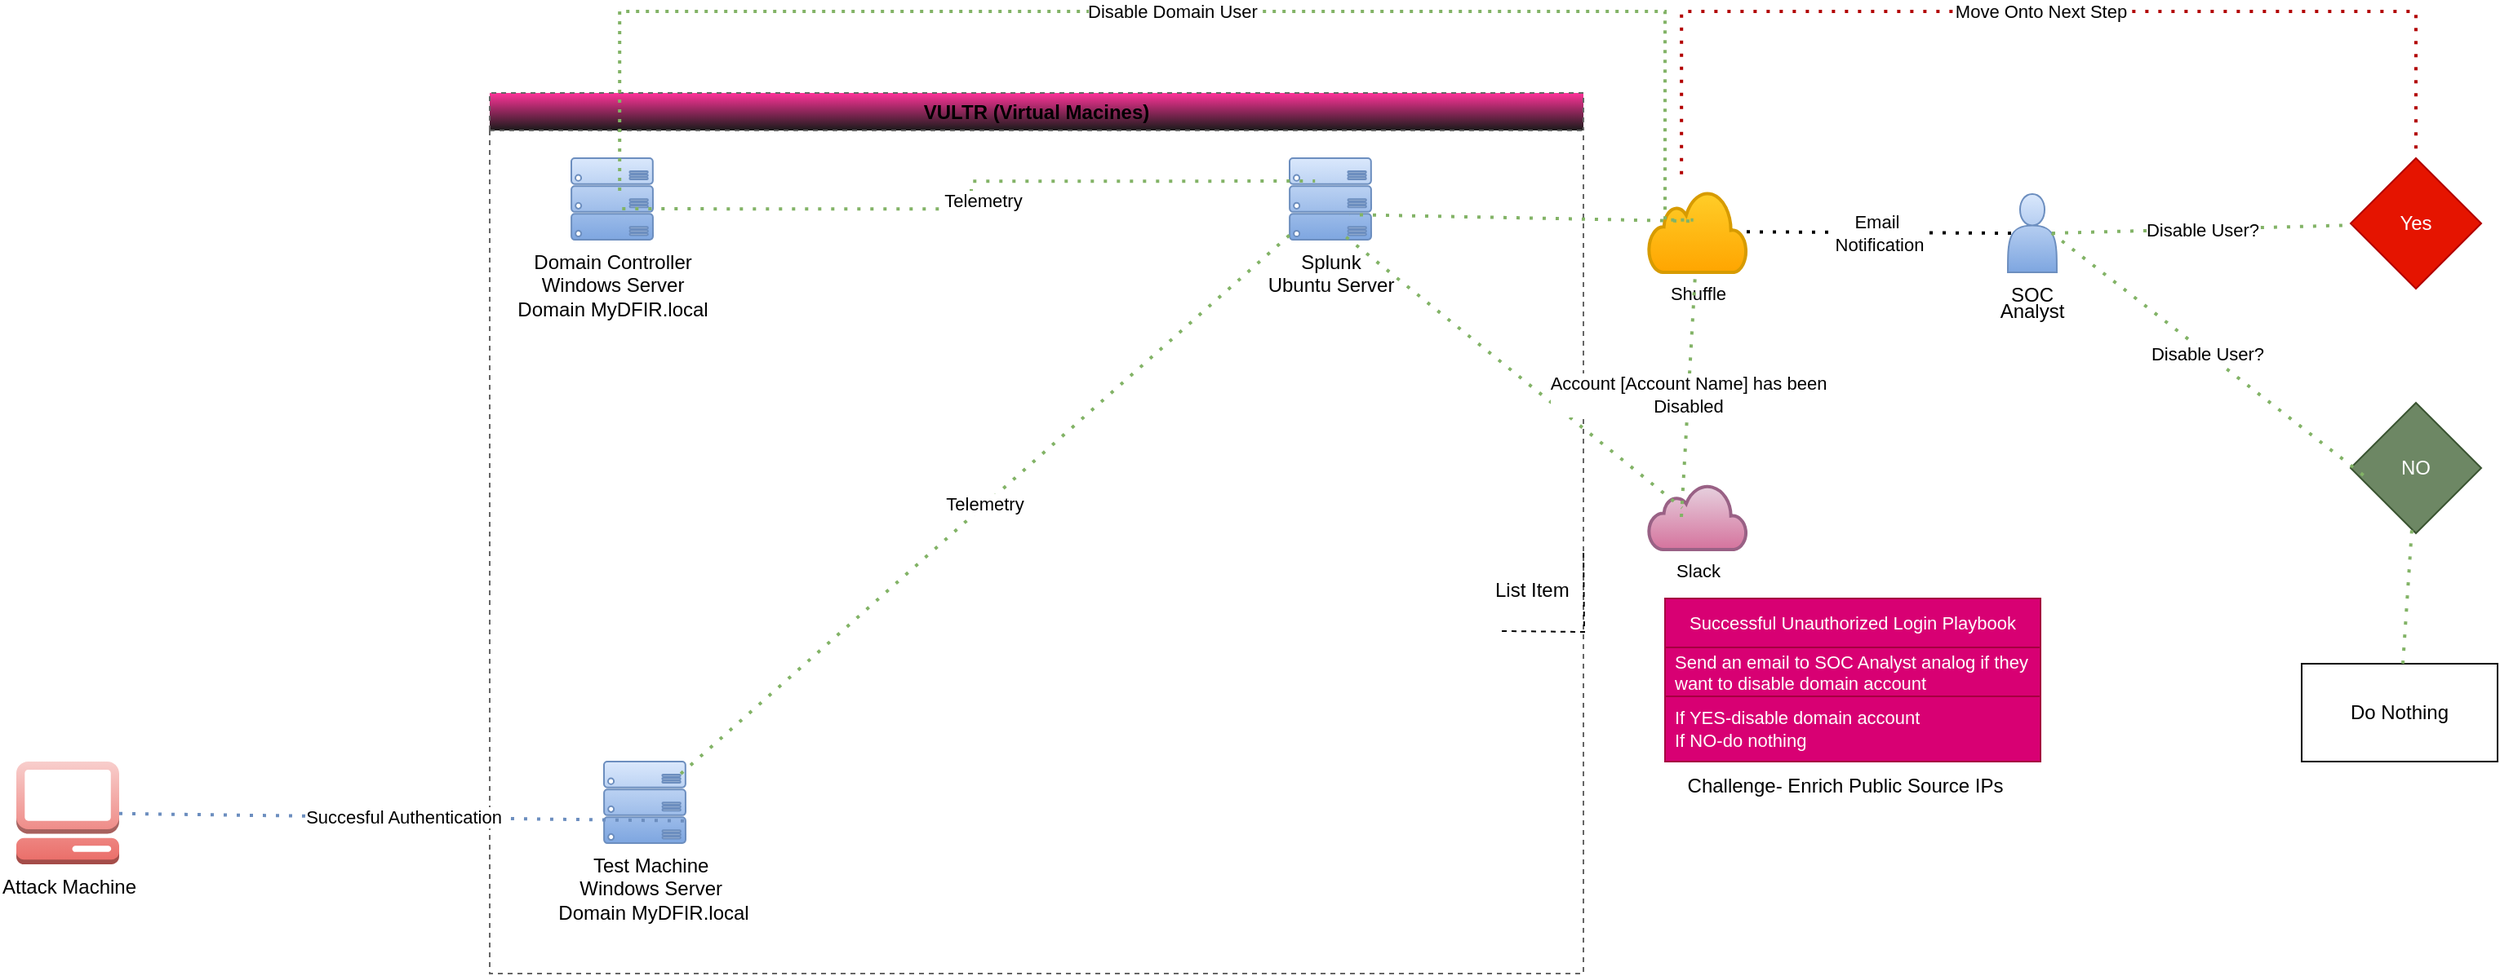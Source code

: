 <mxfile version="26.2.15" pages="2">
  <diagram name="Page-1" id="syCoAEvAul0dMTxMKadW">
    <mxGraphModel dx="2580" dy="2588" grid="0" gridSize="10" guides="1" tooltips="1" connect="1" arrows="1" fold="1" page="1" pageScale="1" pageWidth="850" pageHeight="1100" math="0" shadow="0">
      <root>
        <mxCell id="0" />
        <mxCell id="1" parent="0" />
        <mxCell id="TBYeUWe64WOZgzRcPuD7-7" value="Attack Machine&lt;div&gt;&lt;br&gt;&lt;/div&gt;" style="outlineConnect=0;dashed=0;verticalLabelPosition=bottom;verticalAlign=top;align=center;html=1;shape=mxgraph.aws3.management_console;rounded=0;labelBackgroundColor=none;fillColor=#f8cecc;gradientColor=#ea6b66;strokeColor=#b85450;" parent="1" vertex="1">
          <mxGeometry x="-310" y="430" width="63" height="63" as="geometry" />
        </mxCell>
        <mxCell id="feDQqr2N-nm7LxGxzfz5-1" value="VULTR (Virtual Macines)" style="swimlane;whiteSpace=wrap;html=1;labelBackgroundColor=none;fillColor=#FF3399;gradientColor=#1A1A1A;strokeColor=#666666;dashed=1;" parent="1" vertex="1">
          <mxGeometry x="-20" y="20" width="670" height="540" as="geometry" />
        </mxCell>
        <mxCell id="TBYeUWe64WOZgzRcPuD7-4" value="" style="verticalLabelPosition=bottom;html=1;verticalAlign=top;align=center;strokeColor=#6c8ebf;shape=mxgraph.azure.server_rack;direction=east;rounded=0;labelBackgroundColor=none;fillColor=#dae8fc;gradientColor=#7ea6e0;" parent="feDQqr2N-nm7LxGxzfz5-1" vertex="1">
          <mxGeometry x="70" y="410" width="50" height="50" as="geometry" />
        </mxCell>
        <mxCell id="TBYeUWe64WOZgzRcPuD7-3" value="Splunk&lt;div&gt;Ubuntu Server&lt;/div&gt;&lt;p&gt;&lt;br&gt;&lt;/p&gt;" style="verticalLabelPosition=bottom;html=1;verticalAlign=top;align=center;shape=mxgraph.azure.server_rack;rounded=0;labelBackgroundColor=none;fillColor=#dae8fc;gradientColor=#7ea6e0;strokeColor=#6c8ebf;" parent="feDQqr2N-nm7LxGxzfz5-1" vertex="1">
          <mxGeometry x="490" y="40" width="50" height="50" as="geometry" />
        </mxCell>
        <mxCell id="feDQqr2N-nm7LxGxzfz5-86" value="Telemetry" style="endArrow=none;dashed=1;html=1;dashPattern=1 3;strokeWidth=2;rounded=0;exitX=0.941;exitY=0.15;exitDx=0;exitDy=0;exitPerimeter=0;fillColor=#d5e8d4;gradientColor=#97d077;strokeColor=#82b366;" parent="feDQqr2N-nm7LxGxzfz5-1" source="TBYeUWe64WOZgzRcPuD7-4" target="TBYeUWe64WOZgzRcPuD7-3" edge="1">
          <mxGeometry width="50" height="50" relative="1" as="geometry">
            <mxPoint x="460" y="310" as="sourcePoint" />
            <mxPoint x="510" y="260" as="targetPoint" />
          </mxGeometry>
        </mxCell>
        <mxCell id="TBYeUWe64WOZgzRcPuD7-5" value="Domain Controller&lt;div&gt;Windows Server&lt;/div&gt;&lt;div&gt;Domain MyDFIR.local&lt;/div&gt;" style="verticalLabelPosition=bottom;html=1;verticalAlign=top;align=center;strokeColor=#6c8ebf;shape=mxgraph.azure.server_rack;rounded=0;labelBackgroundColor=none;fillColor=#dae8fc;gradientColor=#7ea6e0;" parent="feDQqr2N-nm7LxGxzfz5-1" vertex="1">
          <mxGeometry x="50" y="40" width="50" height="50" as="geometry" />
        </mxCell>
        <mxCell id="feDQqr2N-nm7LxGxzfz5-65" value="" style="endArrow=none;dashed=1;html=1;dashPattern=1 3;strokeWidth=2;rounded=0;edgeStyle=orthogonalEdgeStyle;exitX=0.623;exitY=0.621;exitDx=0;exitDy=0;exitPerimeter=0;fillColor=#d5e8d4;gradientColor=#97d077;strokeColor=#82b366;entryX=0.312;entryY=0.281;entryDx=0;entryDy=0;entryPerimeter=0;" parent="feDQqr2N-nm7LxGxzfz5-1" source="TBYeUWe64WOZgzRcPuD7-5" target="TBYeUWe64WOZgzRcPuD7-3" edge="1">
          <mxGeometry width="50" height="50" relative="1" as="geometry">
            <mxPoint x="440" y="330" as="sourcePoint" />
            <mxPoint x="490" y="280" as="targetPoint" />
          </mxGeometry>
        </mxCell>
        <mxCell id="feDQqr2N-nm7LxGxzfz5-66" value="Telemetry" style="edgeLabel;html=1;align=center;verticalAlign=middle;resizable=0;points=[];" parent="feDQqr2N-nm7LxGxzfz5-65" vertex="1" connectable="0">
          <mxGeometry x="-0.005" y="-7" relative="1" as="geometry">
            <mxPoint as="offset" />
          </mxGeometry>
        </mxCell>
        <mxCell id="TBYeUWe64WOZgzRcPuD7-6" value="Test Machine&amp;nbsp;&lt;div&gt;Windows Server&amp;nbsp;&lt;/div&gt;&lt;div&gt;Domain MyDFIR.local&lt;/div&gt;&lt;div&gt;&lt;br&gt;&lt;/div&gt;" style="text;html=1;align=center;verticalAlign=middle;resizable=0;points=[];autosize=1;strokeColor=none;fillColor=none;rounded=0;labelBackgroundColor=none;" parent="1" vertex="1">
          <mxGeometry x="10" y="480" width="140" height="70" as="geometry" />
        </mxCell>
        <mxCell id="feDQqr2N-nm7LxGxzfz5-29" value="Slack" style="html=1;verticalLabelPosition=bottom;align=center;labelBackgroundColor=none;verticalAlign=top;strokeWidth=2;shadow=0;dashed=0;shape=mxgraph.ios7.icons.cloud;fontFamily=Helvetica;fontSize=11;fillColor=#e6d0de;gradientColor=#d5739d;strokeColor=#996185;" parent="1" vertex="1">
          <mxGeometry x="690" y="260" width="60" height="40" as="geometry" />
        </mxCell>
        <mxCell id="feDQqr2N-nm7LxGxzfz5-34" value="Shuffle&lt;div&gt;&lt;br&gt;&lt;/div&gt;" style="html=1;verticalLabelPosition=bottom;align=center;labelBackgroundColor=none;verticalAlign=top;strokeWidth=2;shadow=0;dashed=0;shape=mxgraph.ios7.icons.cloud;fontFamily=Helvetica;fontSize=11;fillColor=#ffcd28;gradientColor=#ffa500;strokeColor=#d79b00;" parent="1" vertex="1">
          <mxGeometry x="690" y="80" width="60" height="50" as="geometry" />
        </mxCell>
        <mxCell id="feDQqr2N-nm7LxGxzfz5-39" value="Successful Unauthorized Login Playbook" style="swimlane;fontStyle=0;childLayout=stackLayout;horizontal=1;startSize=30;horizontalStack=0;resizeParent=1;resizeParentMax=0;resizeLast=0;collapsible=1;marginBottom=0;whiteSpace=wrap;html=1;fontFamily=Helvetica;fontSize=11;labelBackgroundColor=none;fillColor=#d80073;strokeColor=#A50040;fontColor=#ffffff;" parent="1" vertex="1">
          <mxGeometry x="700" y="330" width="230" height="100" as="geometry">
            <mxRectangle x="642" y="311" width="210" height="30" as="alternateBounds" />
          </mxGeometry>
        </mxCell>
        <mxCell id="feDQqr2N-nm7LxGxzfz5-40" value="Send an email to SOC Analyst analog if they want to disable domain account&lt;div&gt;If YES-disable domain account&lt;/div&gt;&lt;div&gt;If NO- do nothing&lt;/div&gt;" style="text;strokeColor=#A50040;fillColor=#d80073;align=left;verticalAlign=middle;spacingLeft=4;spacingRight=4;overflow=hidden;points=[[0,0.5],[1,0.5]];portConstraint=eastwest;rotatable=0;whiteSpace=wrap;html=1;fontFamily=Helvetica;fontSize=11;labelBackgroundColor=none;fontColor=#ffffff;" parent="feDQqr2N-nm7LxGxzfz5-39" vertex="1">
          <mxGeometry y="30" width="230" height="30" as="geometry" />
        </mxCell>
        <mxCell id="feDQqr2N-nm7LxGxzfz5-41" value="If YES-disable domain account&lt;div&gt;If NO-do nothing&lt;/div&gt;" style="text;strokeColor=#A50040;fillColor=#d80073;align=left;verticalAlign=middle;spacingLeft=4;spacingRight=4;overflow=hidden;points=[[0,0.5],[1,0.5]];portConstraint=eastwest;rotatable=0;whiteSpace=wrap;html=1;fontFamily=Helvetica;fontSize=11;labelBackgroundColor=none;fontColor=#ffffff;" parent="feDQqr2N-nm7LxGxzfz5-39" vertex="1">
          <mxGeometry y="60" width="230" height="40" as="geometry" />
        </mxCell>
        <mxCell id="feDQqr2N-nm7LxGxzfz5-52" value="SOC&lt;div style=&quot;line-height: 60%;&quot;&gt;Analyst&lt;/div&gt;" style="shape=actor;whiteSpace=wrap;html=1;labelPosition=center;verticalLabelPosition=bottom;align=center;verticalAlign=top;fillColor=#dae8fc;gradientColor=#7ea6e0;strokeColor=#6c8ebf;" parent="1" vertex="1">
          <mxGeometry x="910" y="82" width="30" height="48" as="geometry" />
        </mxCell>
        <mxCell id="feDQqr2N-nm7LxGxzfz5-87" value="" style="endArrow=none;dashed=1;html=1;dashPattern=1 3;strokeWidth=2;rounded=0;exitX=0.693;exitY=0.967;exitDx=0;exitDy=0;exitPerimeter=0;fillColor=#d5e8d4;gradientColor=#97d077;strokeColor=#82b366;entryX=0.34;entryY=0.361;entryDx=0;entryDy=0;entryPerimeter=0;" parent="1" source="TBYeUWe64WOZgzRcPuD7-3" target="feDQqr2N-nm7LxGxzfz5-29" edge="1">
          <mxGeometry width="50" height="50" relative="1" as="geometry">
            <mxPoint x="440" y="330" as="sourcePoint" />
            <mxPoint x="490" y="280" as="targetPoint" />
          </mxGeometry>
        </mxCell>
        <mxCell id="feDQqr2N-nm7LxGxzfz5-89" value="" style="endArrow=none;dashed=1;html=1;dashPattern=1 3;strokeWidth=2;rounded=0;entryX=0.739;entryY=0.692;entryDx=0;entryDy=0;entryPerimeter=0;fillColor=#d5e8d4;strokeColor=#82b366;gradientColor=#97d077;exitX=0.416;exitY=0.372;exitDx=0;exitDy=0;exitPerimeter=0;" parent="1" source="feDQqr2N-nm7LxGxzfz5-34" target="TBYeUWe64WOZgzRcPuD7-3" edge="1">
          <mxGeometry width="50" height="50" relative="1" as="geometry">
            <mxPoint x="440" y="330" as="sourcePoint" />
            <mxPoint x="490" y="280" as="targetPoint" />
          </mxGeometry>
        </mxCell>
        <mxCell id="feDQqr2N-nm7LxGxzfz5-90" value="Yes" style="rhombus;whiteSpace=wrap;html=1;fillColor=#e51400;fontColor=#ffffff;strokeColor=#B20000;" parent="1" vertex="1">
          <mxGeometry x="1120" y="60" width="80" height="80" as="geometry" />
        </mxCell>
        <mxCell id="feDQqr2N-nm7LxGxzfz5-91" value="Disable User?" style="endArrow=none;dashed=1;html=1;dashPattern=1 3;strokeWidth=2;rounded=0;exitX=0.9;exitY=0.5;exitDx=0;exitDy=0;exitPerimeter=0;fillColor=#d5e8d4;gradientColor=#97d077;strokeColor=#82b366;" parent="1" source="feDQqr2N-nm7LxGxzfz5-52" target="feDQqr2N-nm7LxGxzfz5-90" edge="1">
          <mxGeometry width="50" height="50" relative="1" as="geometry">
            <mxPoint x="740" y="350" as="sourcePoint" />
            <mxPoint x="790" y="300" as="targetPoint" />
          </mxGeometry>
        </mxCell>
        <mxCell id="feDQqr2N-nm7LxGxzfz5-92" value="NO" style="rhombus;whiteSpace=wrap;html=1;fillColor=#6d8764;fontColor=#ffffff;strokeColor=#3A5431;" parent="1" vertex="1">
          <mxGeometry x="1120" y="210" width="80" height="80" as="geometry" />
        </mxCell>
        <mxCell id="feDQqr2N-nm7LxGxzfz5-93" value="Disable User?" style="endArrow=none;dashed=1;html=1;dashPattern=1 3;strokeWidth=2;rounded=0;exitX=0.098;exitY=0.555;exitDx=0;exitDy=0;exitPerimeter=0;fillColor=#d5e8d4;strokeColor=#82b366;gradientColor=#97d077;entryX=0.9;entryY=0.5;entryDx=0;entryDy=0;entryPerimeter=0;" parent="1" source="feDQqr2N-nm7LxGxzfz5-92" target="feDQqr2N-nm7LxGxzfz5-52" edge="1">
          <mxGeometry width="50" height="50" relative="1" as="geometry">
            <mxPoint x="1020" y="200" as="sourcePoint" />
            <mxPoint x="970" y="70" as="targetPoint" />
            <Array as="points" />
          </mxGeometry>
        </mxCell>
        <mxCell id="feDQqr2N-nm7LxGxzfz5-97" value="Move Onto Next Step" style="endArrow=none;dashed=1;html=1;dashPattern=1 3;strokeWidth=2;rounded=0;edgeStyle=orthogonalEdgeStyle;fillColor=#e51400;strokeColor=#B20000;" parent="1" target="feDQqr2N-nm7LxGxzfz5-90" edge="1">
          <mxGeometry width="50" height="50" relative="1" as="geometry">
            <mxPoint x="710.077" y="69.92" as="sourcePoint" />
            <mxPoint x="1050.077" y="16.997" as="targetPoint" />
            <Array as="points">
              <mxPoint x="710" y="-30" />
              <mxPoint x="1160" y="-30" />
            </Array>
          </mxGeometry>
        </mxCell>
        <mxCell id="feDQqr2N-nm7LxGxzfz5-98" value="Disable Domain User" style="endArrow=none;dashed=1;html=1;strokeWidth=2;rounded=0;edgeStyle=orthogonalEdgeStyle;exitX=0.792;exitY=0.483;exitDx=0;exitDy=0;exitPerimeter=0;entryX=0.456;entryY=0.357;entryDx=0;entryDy=0;entryPerimeter=0;fillColor=#d5e8d4;gradientColor=#97d077;strokeColor=#82b366;dashPattern=1 2;" parent="1" target="feDQqr2N-nm7LxGxzfz5-34" edge="1">
          <mxGeometry width="50" height="50" relative="1" as="geometry">
            <mxPoint x="59.6" y="80.0" as="sourcePoint" />
            <mxPoint x="700" y="75.85" as="targetPoint" />
            <Array as="points">
              <mxPoint x="60" y="-30" />
              <mxPoint x="700" y="-30" />
              <mxPoint x="700" y="98" />
            </Array>
          </mxGeometry>
        </mxCell>
        <mxCell id="feDQqr2N-nm7LxGxzfz5-99" value="Account [Account Name] has been&lt;div&gt;Disabled&lt;/div&gt;" style="endArrow=none;dashed=1;html=1;dashPattern=1 3;strokeWidth=2;rounded=0;fillColor=#d5e8d4;gradientColor=#97d077;strokeColor=#82b366;" parent="1" target="feDQqr2N-nm7LxGxzfz5-34" edge="1">
          <mxGeometry width="50" height="50" relative="1" as="geometry">
            <mxPoint x="710" y="280" as="sourcePoint" />
            <mxPoint x="550" y="110" as="targetPoint" />
          </mxGeometry>
        </mxCell>
        <mxCell id="feDQqr2N-nm7LxGxzfz5-100" value="Succesful Authentication" style="endArrow=none;dashed=1;html=1;dashPattern=1 3;strokeWidth=2;rounded=0;entryX=1.017;entryY=0.728;entryDx=0;entryDy=0;entryPerimeter=0;fillColor=#dae8fc;gradientColor=#7ea6e0;strokeColor=#6c8ebf;" parent="1" source="TBYeUWe64WOZgzRcPuD7-7" target="TBYeUWe64WOZgzRcPuD7-4" edge="1">
          <mxGeometry width="50" height="50" relative="1" as="geometry">
            <mxPoint x="330" y="240" as="sourcePoint" />
            <mxPoint x="380" y="190" as="targetPoint" />
          </mxGeometry>
        </mxCell>
        <mxCell id="feDQqr2N-nm7LxGxzfz5-101" value="Challenge- Enrich Public Source IPs" style="text;html=1;align=center;verticalAlign=middle;resizable=0;points=[];autosize=1;strokeColor=none;fillColor=none;" parent="1" vertex="1">
          <mxGeometry x="700" y="430" width="220" height="30" as="geometry" />
        </mxCell>
        <mxCell id="feDQqr2N-nm7LxGxzfz5-102" value="Do Nothing" style="whiteSpace=wrap;html=1;" parent="1" vertex="1">
          <mxGeometry x="1090" y="370" width="120" height="60" as="geometry" />
        </mxCell>
        <mxCell id="feDQqr2N-nm7LxGxzfz5-103" value="" style="endArrow=none;dashed=1;html=1;dashPattern=1 3;strokeWidth=2;rounded=0;fillColor=#d5e8d4;gradientColor=#97d077;strokeColor=#82b366;" parent="1" source="feDQqr2N-nm7LxGxzfz5-102" target="feDQqr2N-nm7LxGxzfz5-92" edge="1">
          <mxGeometry width="50" height="50" relative="1" as="geometry">
            <mxPoint x="330" y="240" as="sourcePoint" />
            <mxPoint x="380" y="190" as="targetPoint" />
          </mxGeometry>
        </mxCell>
        <mxCell id="feDQqr2N-nm7LxGxzfz5-104" value="List Item" style="text;strokeColor=none;fillColor=none;align=left;verticalAlign=middle;spacingLeft=4;spacingRight=4;overflow=hidden;points=[[0,0.5],[1,0.5]];portConstraint=eastwest;rotatable=0;whiteSpace=wrap;html=1;" parent="1" vertex="1">
          <mxGeometry x="590" y="310" width="80" height="30" as="geometry" />
        </mxCell>
        <mxCell id="feDQqr2N-nm7LxGxzfz5-105" value="" style="endArrow=none;dashed=1;html=1;rounded=0;edgeStyle=orthogonalEdgeStyle;" parent="1" edge="1">
          <mxGeometry width="50" height="50" relative="1" as="geometry">
            <mxPoint x="600" y="350" as="sourcePoint" />
            <mxPoint x="650" y="300" as="targetPoint" />
          </mxGeometry>
        </mxCell>
        <mxCell id="feDQqr2N-nm7LxGxzfz5-106" value="Email&amp;nbsp;&lt;div&gt;Notification&lt;/div&gt;" style="endArrow=none;dashed=1;html=1;dashPattern=1 3;strokeWidth=2;rounded=0;entryX=0.1;entryY=0.5;entryDx=0;entryDy=0;entryPerimeter=0;" parent="1" source="feDQqr2N-nm7LxGxzfz5-34" target="feDQqr2N-nm7LxGxzfz5-52" edge="1">
          <mxGeometry width="50" height="50" relative="1" as="geometry">
            <mxPoint x="600" y="350" as="sourcePoint" />
            <mxPoint x="650" y="300" as="targetPoint" />
          </mxGeometry>
        </mxCell>
      </root>
    </mxGraphModel>
  </diagram>
  <diagram id="PhW1DYrVhDZCJsCXwJCU" name="Page-2">
    <mxGraphModel grid="0" page="1" gridSize="10" guides="1" tooltips="1" connect="1" arrows="1" fold="1" pageScale="1" pageWidth="1100" pageHeight="850" math="0" shadow="0">
      <root>
        <mxCell id="0" />
        <mxCell id="1" parent="0" />
      </root>
    </mxGraphModel>
  </diagram>
</mxfile>
